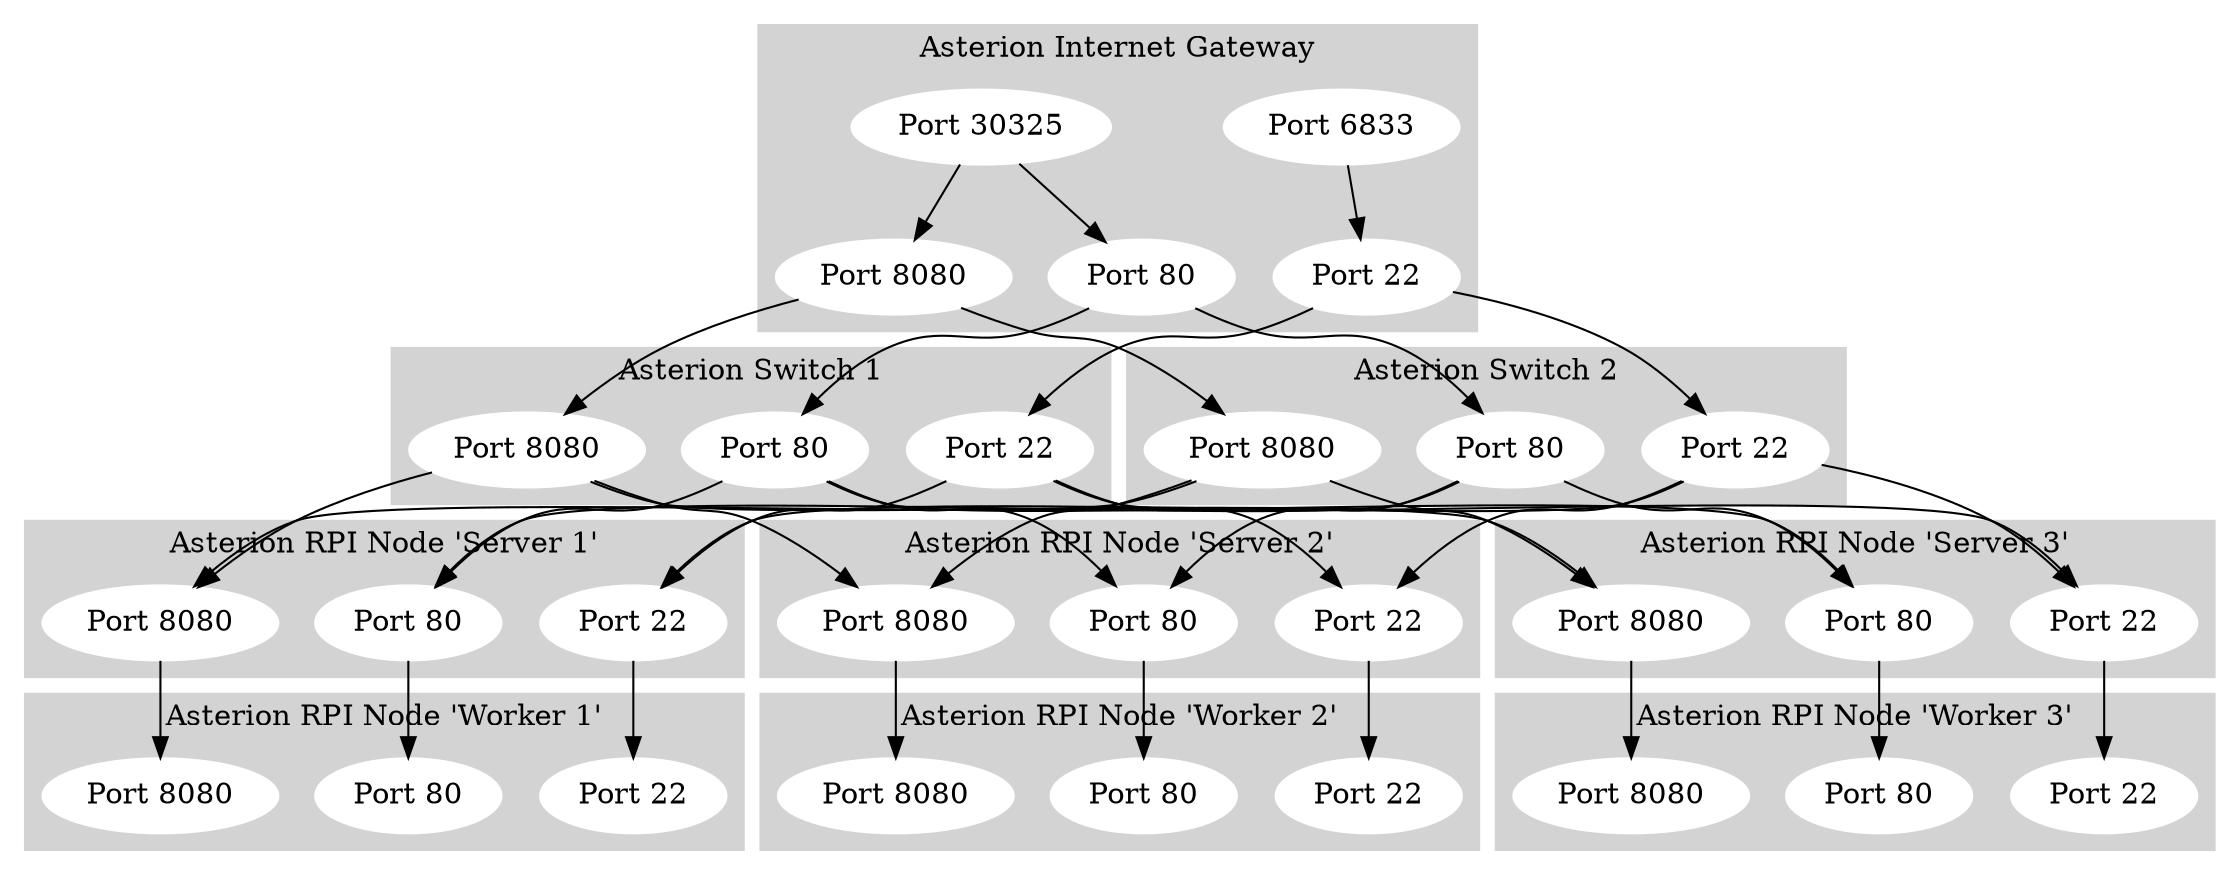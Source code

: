 digraph G {
    
    
  subgraph cluster_0 {
    label="Asterion Internet Gateway"
    style=filled
    color=lightgrey
    node [style=filled,color=white]
    a0 [label="Port 8080"]
    a1 [label="Port 80"]
    a3 [label="Port 22"]
    a00 [label="Port 6833"]
    a01 [label="Port 30325"]
    a00 -> a3
    a01 -> a0
    a01 -> a1
  }
  
  subgraph cluster_1 {
    style=filled
    color=lightgrey
    node [style=filled,color=white]
    b0 [label="Port 8080"]
    b1 [label="Port 80"]
    b2 [label="Port 22"]
    label="Asterion Switch 1"
  }
  
  a0 -> b0
  a1 -> b1
  a3 -> b2
  
  subgraph cluster_2 {
    style=filled
    color=lightgrey
    node [style=filled,color=white]
    c0 [label="Port 8080"]
    c1 [label="Port 80"]
    c2 [label="Port 22"]
    label="Asterion Switch 2"
  }
  
  a0 -> c0
  a1 -> c1
  a3 -> c2
  
  subgraph cluster_3 {
    style=filled
    color=lightgrey
    node [style=filled,color=white]
    d0 [label="Port 8080"]
    d1 [label="Port 80"]
    d2 [label="Port 22"]
    label="Asterion RPI Node 'Server 1'"
  }
  
  subgraph cluster_4 {
    style=filled
    color=lightgrey
    node [style=filled,color=white]
    e0 [label="Port 8080"]
    e1 [label="Port 80"]
    e2 [label="Port 22"]
    label="Asterion RPI Node 'Server 2'"
  }
  
  subgraph cluster_5 {
    style=filled
    color=lightgrey
    node [style=filled,color=white]
    f0 [label="Port 8080"]
    f1 [label="Port 80"]
    f2 [label="Port 22"]
    label="Asterion RPI Node 'Server 3'"
  }
  
  b0 -> d0
  b1 -> d1
  b2 -> d2
  
  c0 -> d0
  c1 -> d1
  c2 -> d2
  
  b0 -> e0
  b1 -> e1
  b2 -> e2
  
  c0 -> e0
  c1 -> e1
  c2 -> e2
  
  b0 -> f0
  b1 -> f1
  b2 -> f2
  
  c0 -> f0
  c1 -> f1
  c2 -> f2
  
  subgraph cluster_6 {
    style=filled
    color=lightgrey
    node [style=filled,color=white]
    g0 [label="Port 8080"]
    g1 [label="Port 80"]
    g2 [label="Port 22"]
    label="Asterion RPI Node 'Worker 1'"
  }
  
  subgraph cluster_7 {
    style=filled
    color=lightgrey
    node [style=filled,color=white]
    h0 [label="Port 8080"]
    h1 [label="Port 80"]
    h2 [label="Port 22"]
    label="Asterion RPI Node 'Worker 2'"
  }
  
  subgraph cluster_8 {
    style=filled
    color=lightgrey
    node [style=filled,color=white]
    i0 [label="Port 8080"]
    i1 [label="Port 80"]
    i2 [label="Port 22"]
    label="Asterion RPI Node 'Worker 3'"
  }
  
  d0 -> g0
  d1 -> g1
  d2 -> g2
  
  e0 -> h0
  e1 -> h1
  e2 -> h2
  
  f0 -> i0
  f1 -> i1
  f2 -> i2
}
